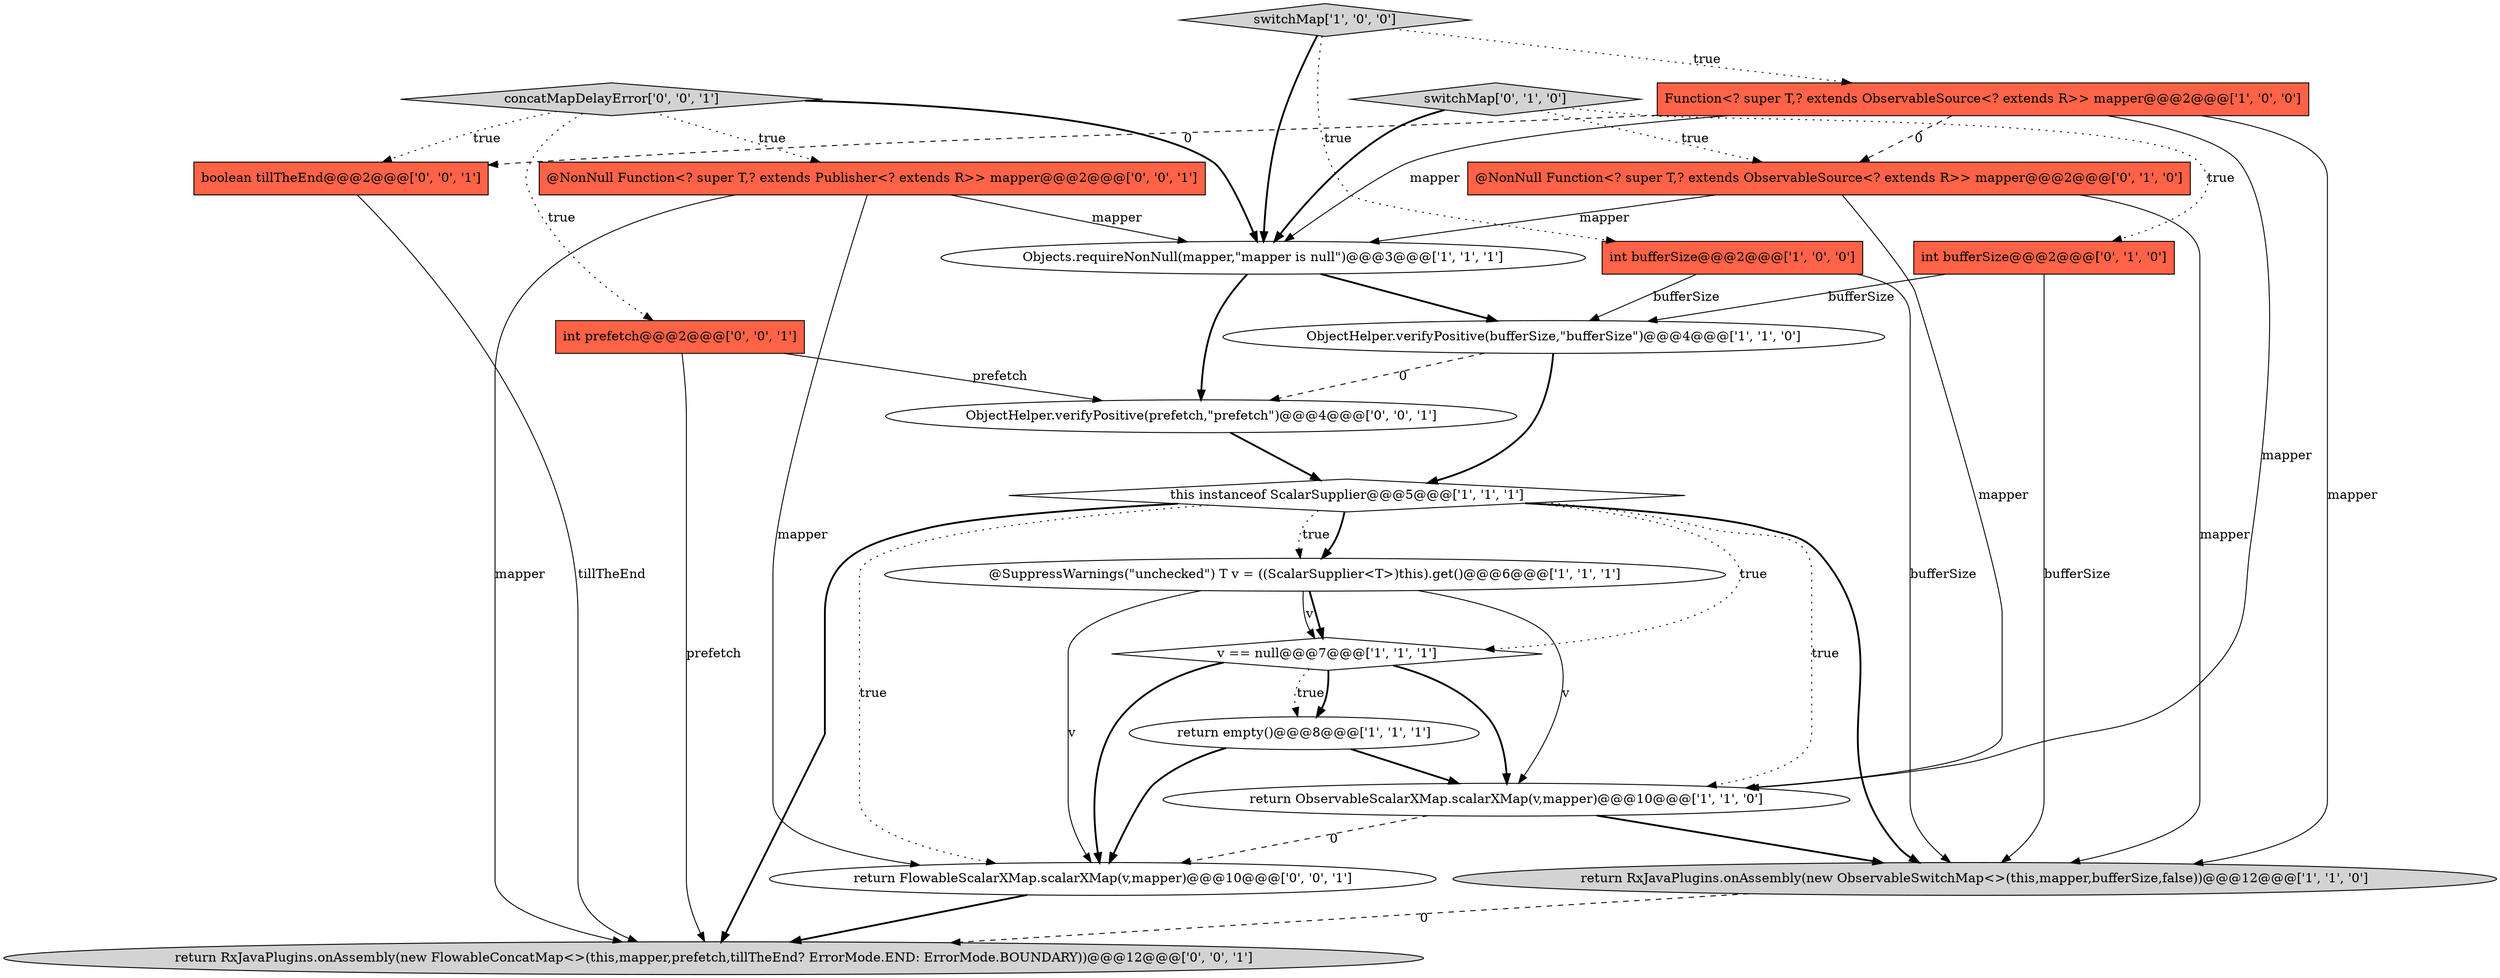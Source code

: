 digraph {
14 [style = filled, label = "@NonNull Function<? super T,? extends Publisher<? extends R>> mapper@@@2@@@['0', '0', '1']", fillcolor = tomato, shape = box image = "AAA0AAABBB3BBB"];
2 [style = filled, label = "@SuppressWarnings(\"unchecked\") T v = ((ScalarSupplier<T>)this).get()@@@6@@@['1', '1', '1']", fillcolor = white, shape = ellipse image = "AAA0AAABBB1BBB"];
3 [style = filled, label = "v == null@@@7@@@['1', '1', '1']", fillcolor = white, shape = diamond image = "AAA0AAABBB1BBB"];
10 [style = filled, label = "return RxJavaPlugins.onAssembly(new ObservableSwitchMap<>(this,mapper,bufferSize,false))@@@12@@@['1', '1', '0']", fillcolor = lightgray, shape = ellipse image = "AAA0AAABBB1BBB"];
11 [style = filled, label = "int bufferSize@@@2@@@['0', '1', '0']", fillcolor = tomato, shape = box image = "AAA0AAABBB2BBB"];
5 [style = filled, label = "Function<? super T,? extends ObservableSource<? extends R>> mapper@@@2@@@['1', '0', '0']", fillcolor = tomato, shape = box image = "AAA1AAABBB1BBB"];
7 [style = filled, label = "return ObservableScalarXMap.scalarXMap(v,mapper)@@@10@@@['1', '1', '0']", fillcolor = white, shape = ellipse image = "AAA0AAABBB1BBB"];
15 [style = filled, label = "int prefetch@@@2@@@['0', '0', '1']", fillcolor = tomato, shape = box image = "AAA0AAABBB3BBB"];
18 [style = filled, label = "return FlowableScalarXMap.scalarXMap(v,mapper)@@@10@@@['0', '0', '1']", fillcolor = white, shape = ellipse image = "AAA0AAABBB3BBB"];
17 [style = filled, label = "boolean tillTheEnd@@@2@@@['0', '0', '1']", fillcolor = tomato, shape = box image = "AAA0AAABBB3BBB"];
13 [style = filled, label = "@NonNull Function<? super T,? extends ObservableSource<? extends R>> mapper@@@2@@@['0', '1', '0']", fillcolor = tomato, shape = box image = "AAA1AAABBB2BBB"];
0 [style = filled, label = "int bufferSize@@@2@@@['1', '0', '0']", fillcolor = tomato, shape = box image = "AAA0AAABBB1BBB"];
20 [style = filled, label = "concatMapDelayError['0', '0', '1']", fillcolor = lightgray, shape = diamond image = "AAA0AAABBB3BBB"];
12 [style = filled, label = "switchMap['0', '1', '0']", fillcolor = lightgray, shape = diamond image = "AAA0AAABBB2BBB"];
6 [style = filled, label = "Objects.requireNonNull(mapper,\"mapper is null\")@@@3@@@['1', '1', '1']", fillcolor = white, shape = ellipse image = "AAA0AAABBB1BBB"];
8 [style = filled, label = "switchMap['1', '0', '0']", fillcolor = lightgray, shape = diamond image = "AAA0AAABBB1BBB"];
16 [style = filled, label = "ObjectHelper.verifyPositive(prefetch,\"prefetch\")@@@4@@@['0', '0', '1']", fillcolor = white, shape = ellipse image = "AAA0AAABBB3BBB"];
4 [style = filled, label = "return empty()@@@8@@@['1', '1', '1']", fillcolor = white, shape = ellipse image = "AAA0AAABBB1BBB"];
1 [style = filled, label = "ObjectHelper.verifyPositive(bufferSize,\"bufferSize\")@@@4@@@['1', '1', '0']", fillcolor = white, shape = ellipse image = "AAA0AAABBB1BBB"];
19 [style = filled, label = "return RxJavaPlugins.onAssembly(new FlowableConcatMap<>(this,mapper,prefetch,tillTheEnd? ErrorMode.END: ErrorMode.BOUNDARY))@@@12@@@['0', '0', '1']", fillcolor = lightgray, shape = ellipse image = "AAA0AAABBB3BBB"];
9 [style = filled, label = "this instanceof ScalarSupplier@@@5@@@['1', '1', '1']", fillcolor = white, shape = diamond image = "AAA0AAABBB1BBB"];
5->13 [style = dashed, label="0"];
2->18 [style = solid, label="v"];
7->18 [style = dashed, label="0"];
9->2 [style = bold, label=""];
7->10 [style = bold, label=""];
13->7 [style = solid, label="mapper"];
2->7 [style = solid, label="v"];
11->1 [style = solid, label="bufferSize"];
20->17 [style = dotted, label="true"];
10->19 [style = dashed, label="0"];
2->3 [style = bold, label=""];
2->3 [style = solid, label="v"];
15->16 [style = solid, label="prefetch"];
18->19 [style = bold, label=""];
20->14 [style = dotted, label="true"];
0->1 [style = solid, label="bufferSize"];
13->6 [style = solid, label="mapper"];
3->4 [style = dotted, label="true"];
5->7 [style = solid, label="mapper"];
8->6 [style = bold, label=""];
4->18 [style = bold, label=""];
20->6 [style = bold, label=""];
9->10 [style = bold, label=""];
12->6 [style = bold, label=""];
3->4 [style = bold, label=""];
4->7 [style = bold, label=""];
1->9 [style = bold, label=""];
11->10 [style = solid, label="bufferSize"];
3->18 [style = bold, label=""];
12->11 [style = dotted, label="true"];
6->1 [style = bold, label=""];
17->19 [style = solid, label="tillTheEnd"];
12->13 [style = dotted, label="true"];
5->17 [style = dashed, label="0"];
3->7 [style = bold, label=""];
8->5 [style = dotted, label="true"];
6->16 [style = bold, label=""];
1->16 [style = dashed, label="0"];
9->2 [style = dotted, label="true"];
5->10 [style = solid, label="mapper"];
14->6 [style = solid, label="mapper"];
13->10 [style = solid, label="mapper"];
9->19 [style = bold, label=""];
9->18 [style = dotted, label="true"];
8->0 [style = dotted, label="true"];
14->19 [style = solid, label="mapper"];
14->18 [style = solid, label="mapper"];
9->3 [style = dotted, label="true"];
9->7 [style = dotted, label="true"];
16->9 [style = bold, label=""];
5->6 [style = solid, label="mapper"];
20->15 [style = dotted, label="true"];
15->19 [style = solid, label="prefetch"];
0->10 [style = solid, label="bufferSize"];
}

